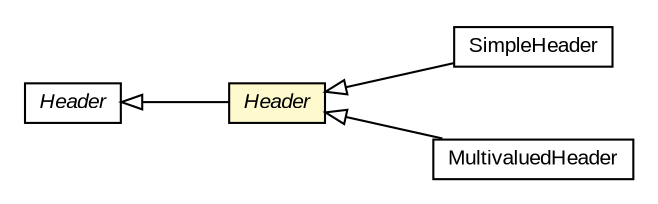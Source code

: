 #!/usr/local/bin/dot
#
# Class diagram 
# Generated by UMLGraph version R5_6-24-gf6e263 (http://www.umlgraph.org/)
#

digraph G {
	edge [fontname="arial",fontsize=10,labelfontname="arial",labelfontsize=10];
	node [fontname="arial",fontsize=10,shape=plaintext];
	nodesep=0.25;
	ranksep=0.5;
	rankdir=LR;
	// io.reinert.requestor.header.SimpleHeader
	c4080 [label=<<table title="io.reinert.requestor.header.SimpleHeader" border="0" cellborder="1" cellspacing="0" cellpadding="2" port="p" href="./SimpleHeader.html">
		<tr><td><table border="0" cellspacing="0" cellpadding="1">
<tr><td align="center" balign="center"> SimpleHeader </td></tr>
		</table></td></tr>
		</table>>, URL="./SimpleHeader.html", fontname="arial", fontcolor="black", fontsize=10.0];
	// io.reinert.requestor.header.MultivaluedHeader
	c4083 [label=<<table title="io.reinert.requestor.header.MultivaluedHeader" border="0" cellborder="1" cellspacing="0" cellpadding="2" port="p" href="./MultivaluedHeader.html">
		<tr><td><table border="0" cellspacing="0" cellpadding="1">
<tr><td align="center" balign="center"> MultivaluedHeader </td></tr>
		</table></td></tr>
		</table>>, URL="./MultivaluedHeader.html", fontname="arial", fontcolor="black", fontsize=10.0];
	// io.reinert.requestor.header.Header
	c4084 [label=<<table title="io.reinert.requestor.header.Header" border="0" cellborder="1" cellspacing="0" cellpadding="2" port="p" bgcolor="lemonChiffon" href="./Header.html">
		<tr><td><table border="0" cellspacing="0" cellpadding="1">
<tr><td align="center" balign="center"><font face="arial italic"> Header </font></td></tr>
		</table></td></tr>
		</table>>, URL="./Header.html", fontname="arial", fontcolor="black", fontsize=10.0];
	//io.reinert.requestor.header.SimpleHeader extends io.reinert.requestor.header.Header
	c4084:p -> c4080:p [dir=back,arrowtail=empty];
	//io.reinert.requestor.header.MultivaluedHeader extends io.reinert.requestor.header.Header
	c4084:p -> c4083:p [dir=back,arrowtail=empty];
	//io.reinert.requestor.header.Header extends com.google.gwt.http.client.Header
	c4127:p -> c4084:p [dir=back,arrowtail=empty];
	// com.google.gwt.http.client.Header
	c4127 [label=<<table title="com.google.gwt.http.client.Header" border="0" cellborder="1" cellspacing="0" cellpadding="2" port="p">
		<tr><td><table border="0" cellspacing="0" cellpadding="1">
<tr><td align="center" balign="center"><font face="arial italic"> Header </font></td></tr>
		</table></td></tr>
		</table>>, URL="null", fontname="arial", fontcolor="black", fontsize=10.0];
}

